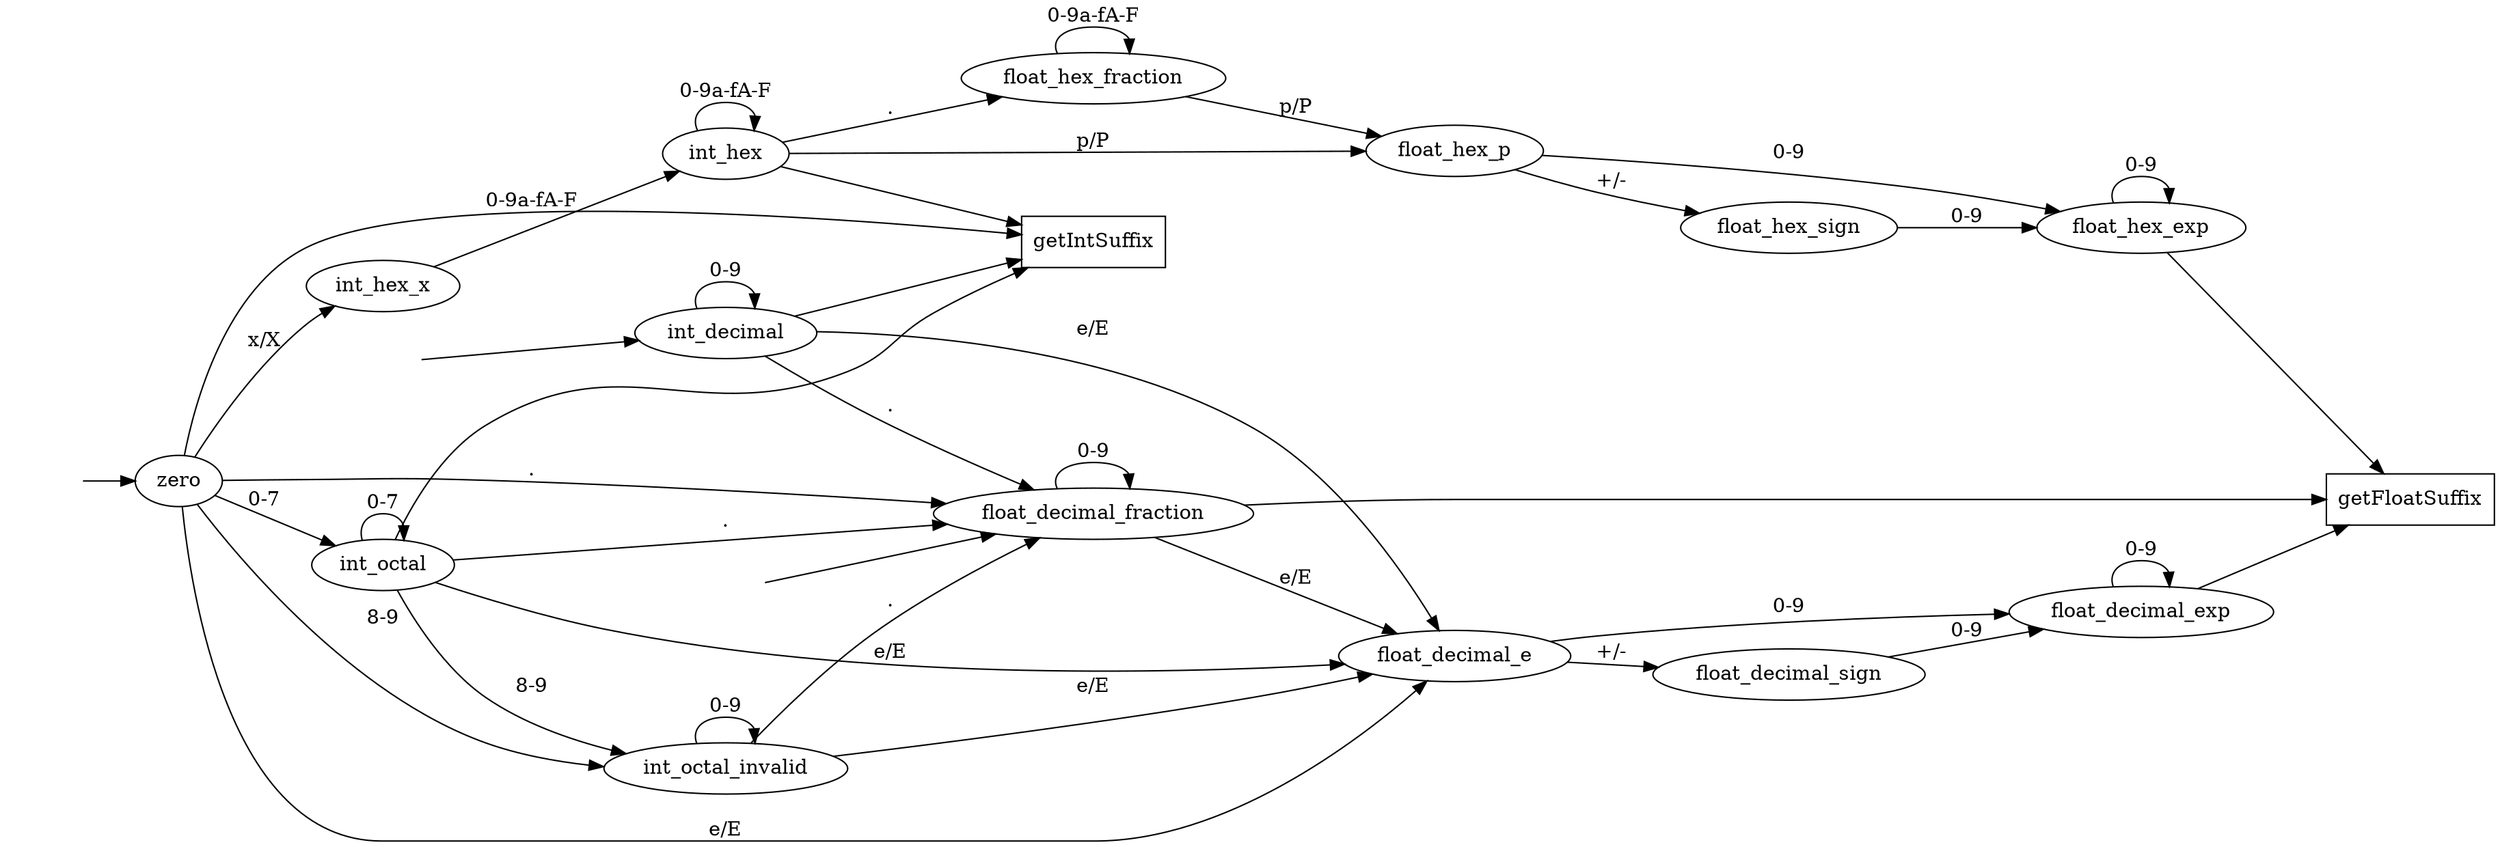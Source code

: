 digraph G {
    rankdir=LR
    node [shape = plaintext,label=""]
    start1;start2;start3;
    node [shape = box,label="\N"]
    getIntSuffix;getFloatSuffix;
    node [shape = ellipse]

    start1 -> zero
    start2 -> int_decimal
    start3 -> float_decimal_fraction

    zero -> int_hex_x[label="x/X"]
    zero -> float_decimal_fraction[label="."]
    zero -> int_octal[label="0-7"]
    zero -> int_octal_invalid[label="8-9"]
    zero -> float_decimal_e[label="e/E"]
    zero -> getIntSuffix

    int_decimal -> int_decimal[label="0-9"]
    int_decimal -> float_decimal_fraction[label="."]
    int_decimal -> float_decimal_e[label="e/E"]
    int_decimal -> getIntSuffix

    int_octal -> int_octal[label="0-7"]
    int_octal -> int_octal_invalid[label="8-9"]
    int_octal -> float_decimal_fraction[label="."]
    int_octal -> float_decimal_e[label="e/E"]
    int_octal -> getIntSuffix

    int_octal_invalid -> int_octal_invalid[label="0-9"]
    int_octal_invalid -> float_decimal_fraction[label="."]
    int_octal_invalid -> float_decimal_e[label="e/E"]

    int_hex_x -> int_hex[label="0-9a-fA-F"]

    int_hex -> int_hex[label="0-9a-fA-F"]
    int_hex -> float_hex_fraction[label="."]
    int_hex -> float_hex_p[label="p/P"]
    int_hex -> getIntSuffix

    float_decimal_fraction -> float_decimal_fraction[label="0-9"]
    float_decimal_fraction -> float_decimal_e[label="e/E"]
    float_decimal_fraction -> getFloatSuffix

    float_decimal_e -> float_decimal_exp[label="0-9"]
    float_decimal_e -> float_decimal_sign[label="+/-"]

    float_decimal_sign -> float_decimal_exp[label="0-9"]

    float_decimal_exp -> float_decimal_exp[label="0-9"]
    float_decimal_exp -> getFloatSuffix

    float_hex_fraction -> float_hex_fraction[label="0-9a-fA-F"]
    float_hex_fraction -> float_hex_p[label="p/P"]

    float_hex_p -> float_hex_exp[label="0-9"]
    float_hex_p -> float_hex_sign[label="+/-"]

    float_hex_sign -> float_hex_exp[label="0-9"]

    float_hex_exp -> float_hex_exp[label="0-9"]
    float_hex_exp -> getFloatSuffix

}